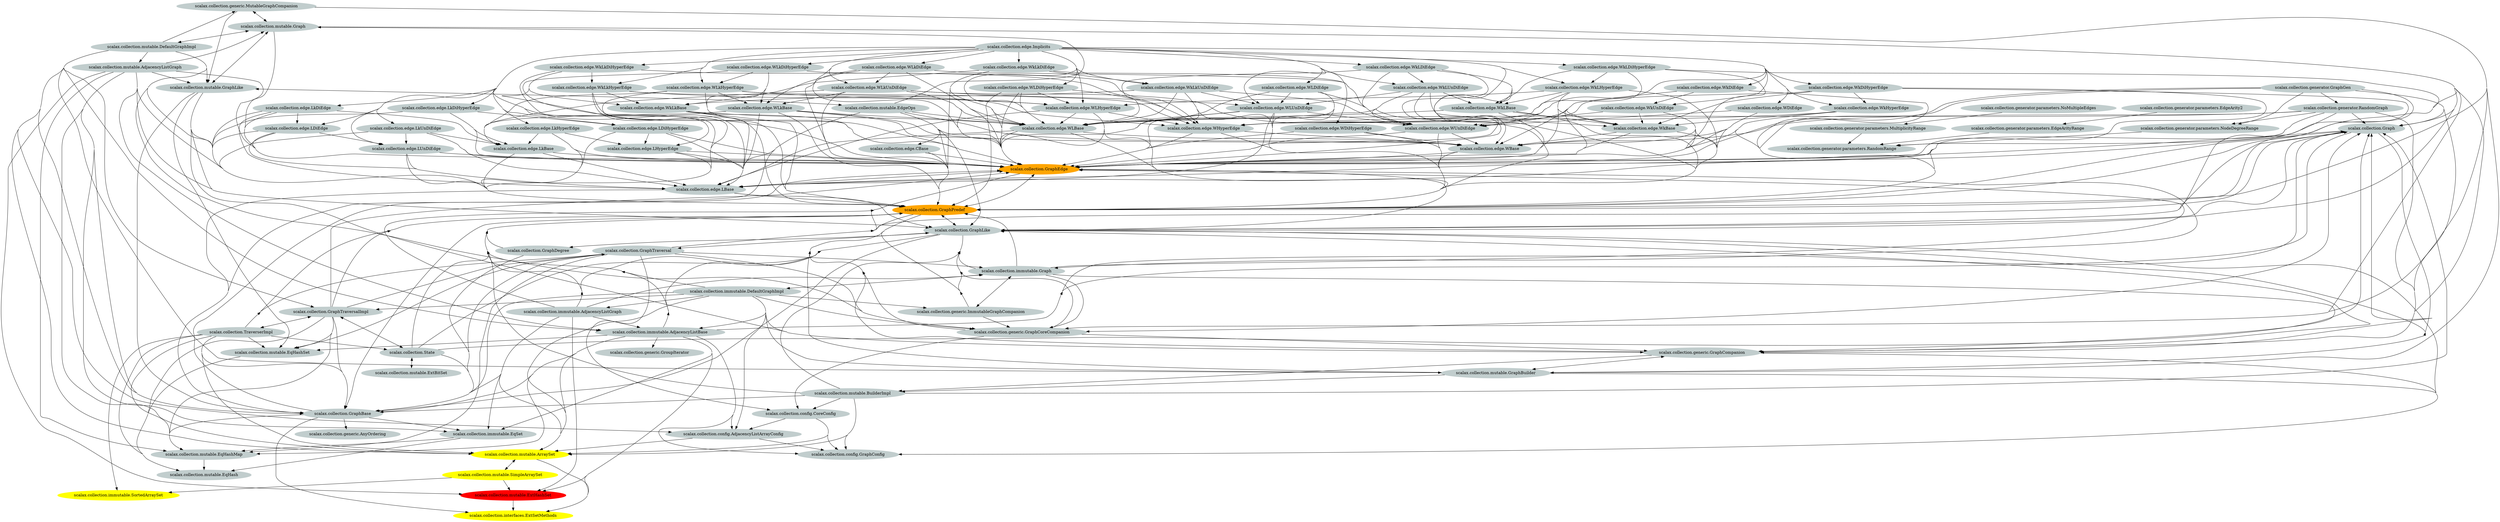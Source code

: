 digraph "classes-core.json" {
  concentrate=true;
  node [style=filled];
  "scalax.collection.Graph" [color="azure3"];
  "scalax.collection.GraphBase" [color="azure3"];
  "scalax.collection.GraphDegree" [color="azure3"];
  "scalax.collection.GraphEdge" [color="orange"];
  "scalax.collection.GraphLike" [color="azure3"];
  "scalax.collection.GraphPredef" [color="orange"];
  "scalax.collection.GraphTraversal" [color="azure3"];
  "scalax.collection.GraphTraversalImpl" [color="azure3"];
  "scalax.collection.State" [color="azure3"];
  "scalax.collection.TraverserImpl" [color="azure3"];
  "scalax.collection.config.AdjacencyListArrayConfig" [color="azure3"];
  "scalax.collection.config.CoreConfig" [color="azure3"];
  "scalax.collection.config.GraphConfig" [color="azure3"];
  "scalax.collection.edge.CBase" [color="azure3"];
  "scalax.collection.edge.Implicits" [color="azure3"];
  "scalax.collection.edge.LBase" [color="azure3"];
  "scalax.collection.edge.LDiEdge" [color="azure3"];
  "scalax.collection.edge.LDiHyperEdge" [color="azure3"];
  "scalax.collection.edge.LHyperEdge" [color="azure3"];
  "scalax.collection.edge.LUnDiEdge" [color="azure3"];
  "scalax.collection.edge.LkBase" [color="azure3"];
  "scalax.collection.edge.LkDiEdge" [color="azure3"];
  "scalax.collection.edge.LkDiHyperEdge" [color="azure3"];
  "scalax.collection.edge.LkHyperEdge" [color="azure3"];
  "scalax.collection.edge.LkUnDiEdge" [color="azure3"];
  "scalax.collection.edge.WBase" [color="azure3"];
  "scalax.collection.edge.WDiEdge" [color="azure3"];
  "scalax.collection.edge.WDiHyperEdge" [color="azure3"];
  "scalax.collection.edge.WHyperEdge" [color="azure3"];
  "scalax.collection.edge.WLBase" [color="azure3"];
  "scalax.collection.edge.WLDiEdge" [color="azure3"];
  "scalax.collection.edge.WLDiHyperEdge" [color="azure3"];
  "scalax.collection.edge.WLHyperEdge" [color="azure3"];
  "scalax.collection.edge.WLUnDiEdge" [color="azure3"];
  "scalax.collection.edge.WLkBase" [color="azure3"];
  "scalax.collection.edge.WLkDiEdge" [color="azure3"];
  "scalax.collection.edge.WLkDiHyperEdge" [color="azure3"];
  "scalax.collection.edge.WLkHyperEdge" [color="azure3"];
  "scalax.collection.edge.WLkUnDiEdge" [color="azure3"];
  "scalax.collection.edge.WUnDiEdge" [color="azure3"];
  "scalax.collection.edge.WkBase" [color="azure3"];
  "scalax.collection.edge.WkDiEdge" [color="azure3"];
  "scalax.collection.edge.WkDiHyperEdge" [color="azure3"];
  "scalax.collection.edge.WkHyperEdge" [color="azure3"];
  "scalax.collection.edge.WkLBase" [color="azure3"];
  "scalax.collection.edge.WkLDiEdge" [color="azure3"];
  "scalax.collection.edge.WkLDiHyperEdge" [color="azure3"];
  "scalax.collection.edge.WkLHyperEdge" [color="azure3"];
  "scalax.collection.edge.WkLUnDiEdge" [color="azure3"];
  "scalax.collection.edge.WkLkBase" [color="azure3"];
  "scalax.collection.edge.WkLkDiEdge" [color="azure3"];
  "scalax.collection.edge.WkLkDiHyperEdge" [color="azure3"];
  "scalax.collection.edge.WkLkHyperEdge" [color="azure3"];
  "scalax.collection.edge.WkLkUnDiEdge" [color="azure3"];
  "scalax.collection.edge.WkUnDiEdge" [color="azure3"];
  "scalax.collection.generator.GraphGen" [color="azure3"];
  "scalax.collection.generator.RandomGraph" [color="azure3"];
  "scalax.collection.generator.parameters.EdgeArity2" [color="azure3"];
  "scalax.collection.generator.parameters.EdgeArityRange" [color="azure3"];
  "scalax.collection.generator.parameters.MultiplicityRange" [color="azure3"];
  "scalax.collection.generator.parameters.NoMultipleEdges" [color="azure3"];
  "scalax.collection.generator.parameters.NodeDegreeRange" [color="azure3"];
  "scalax.collection.generator.parameters.RandomRange" [color="azure3"];
  "scalax.collection.generic.AnyOrdering" [color="azure3"];
  "scalax.collection.generic.GraphCompanion" [color="azure3"];
  "scalax.collection.generic.GraphCoreCompanion" [color="azure3"];
  "scalax.collection.generic.GroupIterator" [color="azure3"];
  "scalax.collection.generic.ImmutableGraphCompanion" [color="azure3"];
  "scalax.collection.generic.MutableGraphCompanion" [color="azure3"];
  "scalax.collection.immutable.AdjacencyListBase" [color="azure3"];
  "scalax.collection.immutable.AdjacencyListGraph" [color="azure3"];
  "scalax.collection.immutable.DefaultGraphImpl" [color="azure3"];
  "scalax.collection.immutable.EqSet" [color="azure3"];
  "scalax.collection.immutable.Graph" [color="azure3"];
  "scalax.collection.immutable.SortedArraySet" [color="yellow"];
  "scalax.collection.interfaces.ExtSetMethods" [color="yellow"];
  "scalax.collection.mutable.AdjacencyListGraph" [color="azure3"];
  "scalax.collection.mutable.ArraySet" [color="yellow"];
  "scalax.collection.mutable.BuilderImpl" [color="azure3"];
  "scalax.collection.mutable.DefaultGraphImpl" [color="azure3"];
  "scalax.collection.mutable.EdgeOps" [color="azure3"];
  "scalax.collection.mutable.EqHash" [color="azure3"];
  "scalax.collection.mutable.EqHashMap" [color="azure3"];
  "scalax.collection.mutable.EqHashSet" [color="azure3"];
  "scalax.collection.mutable.ExtBitSet" [color="azure3"];
  "scalax.collection.mutable.ExtHashSet" [color="red"];
  "scalax.collection.mutable.Graph" [color="azure3"];
  "scalax.collection.mutable.GraphBuilder" [color="azure3"];
  "scalax.collection.mutable.GraphLike" [color="azure3"];
  "scalax.collection.mutable.SimpleArraySet" [color="yellow"];
  "scalax.collection.Graph" -> "scalax.collection.GraphEdge";
  "scalax.collection.Graph" -> "scalax.collection.GraphLike";
  "scalax.collection.Graph" -> "scalax.collection.GraphPredef";
  "scalax.collection.Graph" -> "scalax.collection.generic.GraphCompanion";
  "scalax.collection.Graph" -> "scalax.collection.generic.GraphCoreCompanion";
  "scalax.collection.Graph" -> "scalax.collection.immutable.Graph";
  "scalax.collection.GraphBase" -> "scalax.collection.GraphEdge";
  "scalax.collection.GraphBase" -> "scalax.collection.GraphPredef";
  "scalax.collection.GraphBase" -> "scalax.collection.generic.AnyOrdering";
  "scalax.collection.GraphBase" -> "scalax.collection.immutable.EqSet";
  "scalax.collection.GraphBase" -> "scalax.collection.interfaces.ExtSetMethods";
  "scalax.collection.GraphBase" -> "scalax.collection.mutable.EqHashMap";
  "scalax.collection.GraphDegree" -> "scalax.collection.GraphBase";
  "scalax.collection.GraphDegree" -> "scalax.collection.GraphPredef";
  "scalax.collection.GraphEdge" -> "scalax.collection.GraphPredef";
  "scalax.collection.GraphEdge" -> "scalax.collection.edge.LBase";
  "scalax.collection.GraphLike" -> "scalax.collection.Graph";
  "scalax.collection.GraphLike" -> "scalax.collection.GraphBase";
  "scalax.collection.GraphLike" -> "scalax.collection.GraphDegree";
  "scalax.collection.GraphLike" -> "scalax.collection.GraphEdge";
  "scalax.collection.GraphLike" -> "scalax.collection.GraphPredef";
  "scalax.collection.GraphLike" -> "scalax.collection.GraphTraversal";
  "scalax.collection.GraphLike" -> "scalax.collection.config.GraphConfig";
  "scalax.collection.GraphLike" -> "scalax.collection.generic.GraphCompanion";
  "scalax.collection.GraphPredef" -> "scalax.collection.Graph";
  "scalax.collection.GraphPredef" -> "scalax.collection.GraphBase";
  "scalax.collection.GraphPredef" -> "scalax.collection.GraphEdge";
  "scalax.collection.GraphPredef" -> "scalax.collection.GraphLike";
  "scalax.collection.GraphTraversal" -> "scalax.collection.Graph";
  "scalax.collection.GraphTraversal" -> "scalax.collection.GraphBase";
  "scalax.collection.GraphTraversal" -> "scalax.collection.GraphEdge";
  "scalax.collection.GraphTraversal" -> "scalax.collection.GraphLike";
  "scalax.collection.GraphTraversal" -> "scalax.collection.GraphPredef";
  "scalax.collection.GraphTraversal" -> "scalax.collection.config.CoreConfig";
  "scalax.collection.GraphTraversal" -> "scalax.collection.generic.GraphCoreCompanion";
  "scalax.collection.GraphTraversal" -> "scalax.collection.immutable.Graph";
  "scalax.collection.GraphTraversal" -> "scalax.collection.mutable.EqHashMap";
  "scalax.collection.GraphTraversal" -> "scalax.collection.mutable.EqHashSet";
  "scalax.collection.GraphTraversalImpl" -> "scalax.collection.GraphBase";
  "scalax.collection.GraphTraversalImpl" -> "scalax.collection.GraphEdge";
  "scalax.collection.GraphTraversalImpl" -> "scalax.collection.GraphPredef";
  "scalax.collection.GraphTraversalImpl" -> "scalax.collection.GraphTraversal";
  "scalax.collection.GraphTraversalImpl" -> "scalax.collection.State";
  "scalax.collection.GraphTraversalImpl" -> "scalax.collection.TraverserImpl";
  "scalax.collection.GraphTraversalImpl" -> "scalax.collection.mutable.EqHash";
  "scalax.collection.GraphTraversalImpl" -> "scalax.collection.mutable.EqHashMap";
  "scalax.collection.GraphTraversalImpl" -> "scalax.collection.mutable.EqHashSet";
  "scalax.collection.State" -> "scalax.collection.Graph";
  "scalax.collection.State" -> "scalax.collection.GraphBase";
  "scalax.collection.State" -> "scalax.collection.GraphLike";
  "scalax.collection.State" -> "scalax.collection.GraphPredef";
  "scalax.collection.State" -> "scalax.collection.GraphTraversalImpl";
  "scalax.collection.State" -> "scalax.collection.mutable.ExtBitSet";
  "scalax.collection.TraverserImpl" -> "scalax.collection.GraphBase";
  "scalax.collection.TraverserImpl" -> "scalax.collection.GraphPredef";
  "scalax.collection.TraverserImpl" -> "scalax.collection.GraphTraversal";
  "scalax.collection.TraverserImpl" -> "scalax.collection.GraphTraversalImpl";
  "scalax.collection.TraverserImpl" -> "scalax.collection.State";
  "scalax.collection.TraverserImpl" -> "scalax.collection.immutable.SortedArraySet";
  "scalax.collection.TraverserImpl" -> "scalax.collection.mutable.ArraySet";
  "scalax.collection.TraverserImpl" -> "scalax.collection.mutable.EqHash";
  "scalax.collection.TraverserImpl" -> "scalax.collection.mutable.EqHashMap";
  "scalax.collection.TraverserImpl" -> "scalax.collection.mutable.EqHashSet";
  "scalax.collection.config.AdjacencyListArrayConfig" -> "scalax.collection.config.GraphConfig";
  "scalax.collection.config.AdjacencyListArrayConfig" -> "scalax.collection.mutable.ArraySet";
  "scalax.collection.config.CoreConfig" -> "scalax.collection.config.AdjacencyListArrayConfig";
  "scalax.collection.config.CoreConfig" -> "scalax.collection.config.GraphConfig";
  "scalax.collection.config.CoreConfig" -> "scalax.collection.mutable.ArraySet";
  "scalax.collection.edge.CBase" -> "scalax.collection.GraphEdge";
  "scalax.collection.edge.CBase" -> "scalax.collection.GraphPredef";
  "scalax.collection.edge.Implicits" -> "scalax.collection.GraphEdge";
  "scalax.collection.edge.Implicits" -> "scalax.collection.edge.LBase";
  "scalax.collection.edge.Implicits" -> "scalax.collection.edge.LDiEdge";
  "scalax.collection.edge.Implicits" -> "scalax.collection.edge.LDiHyperEdge";
  "scalax.collection.edge.Implicits" -> "scalax.collection.edge.LHyperEdge";
  "scalax.collection.edge.Implicits" -> "scalax.collection.edge.LUnDiEdge";
  "scalax.collection.edge.Implicits" -> "scalax.collection.edge.LkDiEdge";
  "scalax.collection.edge.Implicits" -> "scalax.collection.edge.LkDiHyperEdge";
  "scalax.collection.edge.Implicits" -> "scalax.collection.edge.LkHyperEdge";
  "scalax.collection.edge.Implicits" -> "scalax.collection.edge.LkUnDiEdge";
  "scalax.collection.edge.Implicits" -> "scalax.collection.edge.WBase";
  "scalax.collection.edge.Implicits" -> "scalax.collection.edge.WDiEdge";
  "scalax.collection.edge.Implicits" -> "scalax.collection.edge.WDiHyperEdge";
  "scalax.collection.edge.Implicits" -> "scalax.collection.edge.WHyperEdge";
  "scalax.collection.edge.Implicits" -> "scalax.collection.edge.WLBase";
  "scalax.collection.edge.Implicits" -> "scalax.collection.edge.WLDiEdge";
  "scalax.collection.edge.Implicits" -> "scalax.collection.edge.WLDiHyperEdge";
  "scalax.collection.edge.Implicits" -> "scalax.collection.edge.WLHyperEdge";
  "scalax.collection.edge.Implicits" -> "scalax.collection.edge.WLUnDiEdge";
  "scalax.collection.edge.Implicits" -> "scalax.collection.edge.WLkDiEdge";
  "scalax.collection.edge.Implicits" -> "scalax.collection.edge.WLkDiHyperEdge";
  "scalax.collection.edge.Implicits" -> "scalax.collection.edge.WLkHyperEdge";
  "scalax.collection.edge.Implicits" -> "scalax.collection.edge.WLkUnDiEdge";
  "scalax.collection.edge.Implicits" -> "scalax.collection.edge.WUnDiEdge";
  "scalax.collection.edge.Implicits" -> "scalax.collection.edge.WkDiEdge";
  "scalax.collection.edge.Implicits" -> "scalax.collection.edge.WkDiHyperEdge";
  "scalax.collection.edge.Implicits" -> "scalax.collection.edge.WkHyperEdge";
  "scalax.collection.edge.Implicits" -> "scalax.collection.edge.WkLDiEdge";
  "scalax.collection.edge.Implicits" -> "scalax.collection.edge.WkLDiHyperEdge";
  "scalax.collection.edge.Implicits" -> "scalax.collection.edge.WkLHyperEdge";
  "scalax.collection.edge.Implicits" -> "scalax.collection.edge.WkLUnDiEdge";
  "scalax.collection.edge.Implicits" -> "scalax.collection.edge.WkLkDiEdge";
  "scalax.collection.edge.Implicits" -> "scalax.collection.edge.WkLkDiHyperEdge";
  "scalax.collection.edge.Implicits" -> "scalax.collection.edge.WkLkHyperEdge";
  "scalax.collection.edge.Implicits" -> "scalax.collection.edge.WkLkUnDiEdge";
  "scalax.collection.edge.Implicits" -> "scalax.collection.edge.WkUnDiEdge";
  "scalax.collection.edge.LBase" -> "scalax.collection.Graph";
  "scalax.collection.edge.LBase" -> "scalax.collection.GraphBase";
  "scalax.collection.edge.LBase" -> "scalax.collection.GraphEdge";
  "scalax.collection.edge.LBase" -> "scalax.collection.GraphLike";
  "scalax.collection.edge.LBase" -> "scalax.collection.GraphPredef";
  "scalax.collection.edge.LDiEdge" -> "scalax.collection.GraphEdge";
  "scalax.collection.edge.LDiEdge" -> "scalax.collection.GraphPredef";
  "scalax.collection.edge.LDiEdge" -> "scalax.collection.edge.LBase";
  "scalax.collection.edge.LDiEdge" -> "scalax.collection.edge.LUnDiEdge";
  "scalax.collection.edge.LDiHyperEdge" -> "scalax.collection.GraphEdge";
  "scalax.collection.edge.LDiHyperEdge" -> "scalax.collection.GraphPredef";
  "scalax.collection.edge.LDiHyperEdge" -> "scalax.collection.edge.LBase";
  "scalax.collection.edge.LDiHyperEdge" -> "scalax.collection.edge.LHyperEdge";
  "scalax.collection.edge.LHyperEdge" -> "scalax.collection.GraphEdge";
  "scalax.collection.edge.LHyperEdge" -> "scalax.collection.GraphPredef";
  "scalax.collection.edge.LHyperEdge" -> "scalax.collection.edge.LBase";
  "scalax.collection.edge.LUnDiEdge" -> "scalax.collection.GraphEdge";
  "scalax.collection.edge.LUnDiEdge" -> "scalax.collection.GraphPredef";
  "scalax.collection.edge.LUnDiEdge" -> "scalax.collection.edge.LBase";
  "scalax.collection.edge.LkBase" -> "scalax.collection.GraphEdge";
  "scalax.collection.edge.LkBase" -> "scalax.collection.GraphPredef";
  "scalax.collection.edge.LkBase" -> "scalax.collection.edge.LBase";
  "scalax.collection.edge.LkDiEdge" -> "scalax.collection.GraphEdge";
  "scalax.collection.edge.LkDiEdge" -> "scalax.collection.GraphPredef";
  "scalax.collection.edge.LkDiEdge" -> "scalax.collection.edge.LBase";
  "scalax.collection.edge.LkDiEdge" -> "scalax.collection.edge.LDiEdge";
  "scalax.collection.edge.LkDiEdge" -> "scalax.collection.edge.LkBase";
  "scalax.collection.edge.LkDiHyperEdge" -> "scalax.collection.GraphEdge";
  "scalax.collection.edge.LkDiHyperEdge" -> "scalax.collection.GraphPredef";
  "scalax.collection.edge.LkDiHyperEdge" -> "scalax.collection.edge.LDiHyperEdge";
  "scalax.collection.edge.LkDiHyperEdge" -> "scalax.collection.edge.LkBase";
  "scalax.collection.edge.LkHyperEdge" -> "scalax.collection.GraphEdge";
  "scalax.collection.edge.LkHyperEdge" -> "scalax.collection.GraphPredef";
  "scalax.collection.edge.LkHyperEdge" -> "scalax.collection.edge.LHyperEdge";
  "scalax.collection.edge.LkHyperEdge" -> "scalax.collection.edge.LkBase";
  "scalax.collection.edge.LkUnDiEdge" -> "scalax.collection.GraphEdge";
  "scalax.collection.edge.LkUnDiEdge" -> "scalax.collection.GraphPredef";
  "scalax.collection.edge.LkUnDiEdge" -> "scalax.collection.edge.LBase";
  "scalax.collection.edge.LkUnDiEdge" -> "scalax.collection.edge.LUnDiEdge";
  "scalax.collection.edge.LkUnDiEdge" -> "scalax.collection.edge.LkBase";
  "scalax.collection.edge.WBase" -> "scalax.collection.GraphEdge";
  "scalax.collection.edge.WBase" -> "scalax.collection.GraphPredef";
  "scalax.collection.edge.WDiEdge" -> "scalax.collection.GraphEdge";
  "scalax.collection.edge.WDiEdge" -> "scalax.collection.GraphPredef";
  "scalax.collection.edge.WDiEdge" -> "scalax.collection.edge.WBase";
  "scalax.collection.edge.WDiEdge" -> "scalax.collection.edge.WUnDiEdge";
  "scalax.collection.edge.WDiHyperEdge" -> "scalax.collection.GraphEdge";
  "scalax.collection.edge.WDiHyperEdge" -> "scalax.collection.GraphPredef";
  "scalax.collection.edge.WDiHyperEdge" -> "scalax.collection.edge.WBase";
  "scalax.collection.edge.WHyperEdge" -> "scalax.collection.GraphEdge";
  "scalax.collection.edge.WHyperEdge" -> "scalax.collection.GraphPredef";
  "scalax.collection.edge.WHyperEdge" -> "scalax.collection.edge.WBase";
  "scalax.collection.edge.WLBase" -> "scalax.collection.GraphEdge";
  "scalax.collection.edge.WLBase" -> "scalax.collection.GraphPredef";
  "scalax.collection.edge.WLBase" -> "scalax.collection.edge.LBase";
  "scalax.collection.edge.WLBase" -> "scalax.collection.edge.WBase";
  "scalax.collection.edge.WLDiEdge" -> "scalax.collection.GraphEdge";
  "scalax.collection.edge.WLDiEdge" -> "scalax.collection.GraphPredef";
  "scalax.collection.edge.WLDiEdge" -> "scalax.collection.edge.WLBase";
  "scalax.collection.edge.WLDiEdge" -> "scalax.collection.edge.WLUnDiEdge";
  "scalax.collection.edge.WLDiEdge" -> "scalax.collection.edge.WUnDiEdge";
  "scalax.collection.edge.WLDiHyperEdge" -> "scalax.collection.GraphEdge";
  "scalax.collection.edge.WLDiHyperEdge" -> "scalax.collection.GraphPredef";
  "scalax.collection.edge.WLDiHyperEdge" -> "scalax.collection.edge.WHyperEdge";
  "scalax.collection.edge.WLDiHyperEdge" -> "scalax.collection.edge.WLBase";
  "scalax.collection.edge.WLDiHyperEdge" -> "scalax.collection.edge.WLHyperEdge";
  "scalax.collection.edge.WLHyperEdge" -> "scalax.collection.GraphEdge";
  "scalax.collection.edge.WLHyperEdge" -> "scalax.collection.GraphPredef";
  "scalax.collection.edge.WLHyperEdge" -> "scalax.collection.edge.LBase";
  "scalax.collection.edge.WLHyperEdge" -> "scalax.collection.edge.WHyperEdge";
  "scalax.collection.edge.WLHyperEdge" -> "scalax.collection.edge.WLBase";
  "scalax.collection.edge.WLUnDiEdge" -> "scalax.collection.GraphEdge";
  "scalax.collection.edge.WLUnDiEdge" -> "scalax.collection.GraphPredef";
  "scalax.collection.edge.WLUnDiEdge" -> "scalax.collection.edge.LBase";
  "scalax.collection.edge.WLUnDiEdge" -> "scalax.collection.edge.WLBase";
  "scalax.collection.edge.WLUnDiEdge" -> "scalax.collection.edge.WUnDiEdge";
  "scalax.collection.edge.WLkBase" -> "scalax.collection.GraphEdge";
  "scalax.collection.edge.WLkBase" -> "scalax.collection.GraphPredef";
  "scalax.collection.edge.WLkBase" -> "scalax.collection.edge.LBase";
  "scalax.collection.edge.WLkBase" -> "scalax.collection.edge.LkBase";
  "scalax.collection.edge.WLkBase" -> "scalax.collection.edge.WBase";
  "scalax.collection.edge.WLkBase" -> "scalax.collection.edge.WLBase";
  "scalax.collection.edge.WLkDiEdge" -> "scalax.collection.GraphEdge";
  "scalax.collection.edge.WLkDiEdge" -> "scalax.collection.GraphPredef";
  "scalax.collection.edge.WLkDiEdge" -> "scalax.collection.edge.WLBase";
  "scalax.collection.edge.WLkDiEdge" -> "scalax.collection.edge.WLkBase";
  "scalax.collection.edge.WLkDiEdge" -> "scalax.collection.edge.WLkUnDiEdge";
  "scalax.collection.edge.WLkDiEdge" -> "scalax.collection.edge.WUnDiEdge";
  "scalax.collection.edge.WLkDiHyperEdge" -> "scalax.collection.GraphEdge";
  "scalax.collection.edge.WLkDiHyperEdge" -> "scalax.collection.GraphPredef";
  "scalax.collection.edge.WLkDiHyperEdge" -> "scalax.collection.edge.WHyperEdge";
  "scalax.collection.edge.WLkDiHyperEdge" -> "scalax.collection.edge.WLkBase";
  "scalax.collection.edge.WLkDiHyperEdge" -> "scalax.collection.edge.WLkHyperEdge";
  "scalax.collection.edge.WLkHyperEdge" -> "scalax.collection.GraphEdge";
  "scalax.collection.edge.WLkHyperEdge" -> "scalax.collection.GraphPredef";
  "scalax.collection.edge.WLkHyperEdge" -> "scalax.collection.edge.LkBase";
  "scalax.collection.edge.WLkHyperEdge" -> "scalax.collection.edge.WHyperEdge";
  "scalax.collection.edge.WLkHyperEdge" -> "scalax.collection.edge.WLHyperEdge";
  "scalax.collection.edge.WLkHyperEdge" -> "scalax.collection.edge.WLkBase";
  "scalax.collection.edge.WLkUnDiEdge" -> "scalax.collection.GraphEdge";
  "scalax.collection.edge.WLkUnDiEdge" -> "scalax.collection.GraphPredef";
  "scalax.collection.edge.WLkUnDiEdge" -> "scalax.collection.edge.LkBase";
  "scalax.collection.edge.WLkUnDiEdge" -> "scalax.collection.edge.WLBase";
  "scalax.collection.edge.WLkUnDiEdge" -> "scalax.collection.edge.WLUnDiEdge";
  "scalax.collection.edge.WLkUnDiEdge" -> "scalax.collection.edge.WLkBase";
  "scalax.collection.edge.WLkUnDiEdge" -> "scalax.collection.edge.WUnDiEdge";
  "scalax.collection.edge.WUnDiEdge" -> "scalax.collection.GraphEdge";
  "scalax.collection.edge.WUnDiEdge" -> "scalax.collection.GraphPredef";
  "scalax.collection.edge.WUnDiEdge" -> "scalax.collection.edge.WBase";
  "scalax.collection.edge.WkBase" -> "scalax.collection.GraphEdge";
  "scalax.collection.edge.WkBase" -> "scalax.collection.GraphPredef";
  "scalax.collection.edge.WkBase" -> "scalax.collection.edge.WBase";
  "scalax.collection.edge.WkDiEdge" -> "scalax.collection.GraphEdge";
  "scalax.collection.edge.WkDiEdge" -> "scalax.collection.GraphPredef";
  "scalax.collection.edge.WkDiEdge" -> "scalax.collection.edge.WBase";
  "scalax.collection.edge.WkDiEdge" -> "scalax.collection.edge.WUnDiEdge";
  "scalax.collection.edge.WkDiEdge" -> "scalax.collection.edge.WkBase";
  "scalax.collection.edge.WkDiEdge" -> "scalax.collection.edge.WkUnDiEdge";
  "scalax.collection.edge.WkDiHyperEdge" -> "scalax.collection.GraphEdge";
  "scalax.collection.edge.WkDiHyperEdge" -> "scalax.collection.GraphPredef";
  "scalax.collection.edge.WkDiHyperEdge" -> "scalax.collection.edge.WHyperEdge";
  "scalax.collection.edge.WkDiHyperEdge" -> "scalax.collection.edge.WkBase";
  "scalax.collection.edge.WkDiHyperEdge" -> "scalax.collection.edge.WkHyperEdge";
  "scalax.collection.edge.WkHyperEdge" -> "scalax.collection.GraphEdge";
  "scalax.collection.edge.WkHyperEdge" -> "scalax.collection.GraphPredef";
  "scalax.collection.edge.WkHyperEdge" -> "scalax.collection.edge.WHyperEdge";
  "scalax.collection.edge.WkHyperEdge" -> "scalax.collection.edge.WkBase";
  "scalax.collection.edge.WkLBase" -> "scalax.collection.GraphEdge";
  "scalax.collection.edge.WkLBase" -> "scalax.collection.GraphPredef";
  "scalax.collection.edge.WkLBase" -> "scalax.collection.edge.WLBase";
  "scalax.collection.edge.WkLBase" -> "scalax.collection.edge.WkBase";
  "scalax.collection.edge.WkLDiEdge" -> "scalax.collection.GraphEdge";
  "scalax.collection.edge.WkLDiEdge" -> "scalax.collection.GraphPredef";
  "scalax.collection.edge.WkLDiEdge" -> "scalax.collection.edge.WLBase";
  "scalax.collection.edge.WkLDiEdge" -> "scalax.collection.edge.WUnDiEdge";
  "scalax.collection.edge.WkLDiEdge" -> "scalax.collection.edge.WkLBase";
  "scalax.collection.edge.WkLDiEdge" -> "scalax.collection.edge.WkLUnDiEdge";
  "scalax.collection.edge.WkLDiHyperEdge" -> "scalax.collection.GraphEdge";
  "scalax.collection.edge.WkLDiHyperEdge" -> "scalax.collection.GraphPredef";
  "scalax.collection.edge.WkLDiHyperEdge" -> "scalax.collection.edge.WHyperEdge";
  "scalax.collection.edge.WkLDiHyperEdge" -> "scalax.collection.edge.WkLBase";
  "scalax.collection.edge.WkLDiHyperEdge" -> "scalax.collection.edge.WkLHyperEdge";
  "scalax.collection.edge.WkLHyperEdge" -> "scalax.collection.GraphEdge";
  "scalax.collection.edge.WkLHyperEdge" -> "scalax.collection.GraphPredef";
  "scalax.collection.edge.WkLHyperEdge" -> "scalax.collection.edge.WHyperEdge";
  "scalax.collection.edge.WkLHyperEdge" -> "scalax.collection.edge.WLHyperEdge";
  "scalax.collection.edge.WkLHyperEdge" -> "scalax.collection.edge.WkBase";
  "scalax.collection.edge.WkLHyperEdge" -> "scalax.collection.edge.WkLBase";
  "scalax.collection.edge.WkLUnDiEdge" -> "scalax.collection.GraphEdge";
  "scalax.collection.edge.WkLUnDiEdge" -> "scalax.collection.GraphPredef";
  "scalax.collection.edge.WkLUnDiEdge" -> "scalax.collection.edge.WLBase";
  "scalax.collection.edge.WkLUnDiEdge" -> "scalax.collection.edge.WLUnDiEdge";
  "scalax.collection.edge.WkLUnDiEdge" -> "scalax.collection.edge.WUnDiEdge";
  "scalax.collection.edge.WkLUnDiEdge" -> "scalax.collection.edge.WkBase";
  "scalax.collection.edge.WkLUnDiEdge" -> "scalax.collection.edge.WkLBase";
  "scalax.collection.edge.WkLkBase" -> "scalax.collection.GraphEdge";
  "scalax.collection.edge.WkLkBase" -> "scalax.collection.GraphPredef";
  "scalax.collection.edge.WkLkBase" -> "scalax.collection.edge.LBase";
  "scalax.collection.edge.WkLkBase" -> "scalax.collection.edge.WLBase";
  "scalax.collection.edge.WkLkDiEdge" -> "scalax.collection.GraphEdge";
  "scalax.collection.edge.WkLkDiEdge" -> "scalax.collection.GraphPredef";
  "scalax.collection.edge.WkLkDiEdge" -> "scalax.collection.edge.WLBase";
  "scalax.collection.edge.WkLkDiEdge" -> "scalax.collection.edge.WUnDiEdge";
  "scalax.collection.edge.WkLkDiEdge" -> "scalax.collection.edge.WkLkBase";
  "scalax.collection.edge.WkLkDiEdge" -> "scalax.collection.edge.WkLkUnDiEdge";
  "scalax.collection.edge.WkLkDiHyperEdge" -> "scalax.collection.GraphEdge";
  "scalax.collection.edge.WkLkDiHyperEdge" -> "scalax.collection.GraphPredef";
  "scalax.collection.edge.WkLkDiHyperEdge" -> "scalax.collection.edge.WHyperEdge";
  "scalax.collection.edge.WkLkDiHyperEdge" -> "scalax.collection.edge.WkLkBase";
  "scalax.collection.edge.WkLkDiHyperEdge" -> "scalax.collection.edge.WkLkHyperEdge";
  "scalax.collection.edge.WkLkHyperEdge" -> "scalax.collection.GraphEdge";
  "scalax.collection.edge.WkLkHyperEdge" -> "scalax.collection.GraphPredef";
  "scalax.collection.edge.WkLkHyperEdge" -> "scalax.collection.edge.WHyperEdge";
  "scalax.collection.edge.WkLkHyperEdge" -> "scalax.collection.edge.WLHyperEdge";
  "scalax.collection.edge.WkLkHyperEdge" -> "scalax.collection.edge.WkLkBase";
  "scalax.collection.edge.WkLkUnDiEdge" -> "scalax.collection.GraphEdge";
  "scalax.collection.edge.WkLkUnDiEdge" -> "scalax.collection.GraphPredef";
  "scalax.collection.edge.WkLkUnDiEdge" -> "scalax.collection.edge.WLBase";
  "scalax.collection.edge.WkLkUnDiEdge" -> "scalax.collection.edge.WLUnDiEdge";
  "scalax.collection.edge.WkLkUnDiEdge" -> "scalax.collection.edge.WUnDiEdge";
  "scalax.collection.edge.WkLkUnDiEdge" -> "scalax.collection.edge.WkLkBase";
  "scalax.collection.edge.WkUnDiEdge" -> "scalax.collection.GraphEdge";
  "scalax.collection.edge.WkUnDiEdge" -> "scalax.collection.GraphPredef";
  "scalax.collection.edge.WkUnDiEdge" -> "scalax.collection.edge.WBase";
  "scalax.collection.edge.WkUnDiEdge" -> "scalax.collection.edge.WUnDiEdge";
  "scalax.collection.edge.WkUnDiEdge" -> "scalax.collection.edge.WkBase";
  "scalax.collection.generator.GraphGen" -> "scalax.collection.Graph";
  "scalax.collection.generator.GraphGen" -> "scalax.collection.GraphEdge";
  "scalax.collection.generator.GraphGen" -> "scalax.collection.GraphLike";
  "scalax.collection.generator.GraphGen" -> "scalax.collection.GraphPredef";
  "scalax.collection.generator.GraphGen" -> "scalax.collection.generator.RandomGraph";
  "scalax.collection.generator.GraphGen" -> "scalax.collection.generator.parameters.NodeDegreeRange";
  "scalax.collection.generator.GraphGen" -> "scalax.collection.generic.GraphCompanion";
  "scalax.collection.generator.RandomGraph" -> "scalax.collection.Graph";
  "scalax.collection.generator.RandomGraph" -> "scalax.collection.GraphEdge";
  "scalax.collection.generator.RandomGraph" -> "scalax.collection.GraphLike";
  "scalax.collection.generator.RandomGraph" -> "scalax.collection.GraphPredef";
  "scalax.collection.generator.RandomGraph" -> "scalax.collection.edge.LBase";
  "scalax.collection.generator.RandomGraph" -> "scalax.collection.edge.WBase";
  "scalax.collection.generator.RandomGraph" -> "scalax.collection.edge.WLBase";
  "scalax.collection.generator.RandomGraph" -> "scalax.collection.generator.parameters.NodeDegreeRange";
  "scalax.collection.generator.RandomGraph" -> "scalax.collection.generator.parameters.RandomRange";
  "scalax.collection.generator.RandomGraph" -> "scalax.collection.generic.GraphCompanion";
  "scalax.collection.generator.parameters.EdgeArity2" -> "scalax.collection.generator.parameters.EdgeArityRange";
  "scalax.collection.generator.parameters.EdgeArityRange" -> "scalax.collection.generator.parameters.RandomRange";
  "scalax.collection.generator.parameters.MultiplicityRange" -> "scalax.collection.generator.parameters.RandomRange";
  "scalax.collection.generator.parameters.NoMultipleEdges" -> "scalax.collection.generator.parameters.MultiplicityRange";
  "scalax.collection.generator.parameters.NodeDegreeRange" -> "scalax.collection.generator.parameters.RandomRange";
  "scalax.collection.generic.GraphCompanion" -> "scalax.collection.Graph";
  "scalax.collection.generic.GraphCompanion" -> "scalax.collection.GraphLike";
  "scalax.collection.generic.GraphCompanion" -> "scalax.collection.GraphPredef";
  "scalax.collection.generic.GraphCompanion" -> "scalax.collection.config.GraphConfig";
  "scalax.collection.generic.GraphCompanion" -> "scalax.collection.mutable.BuilderImpl";
  "scalax.collection.generic.GraphCompanion" -> "scalax.collection.mutable.GraphBuilder";
  "scalax.collection.generic.GraphCoreCompanion" -> "scalax.collection.Graph";
  "scalax.collection.generic.GraphCoreCompanion" -> "scalax.collection.GraphLike";
  "scalax.collection.generic.GraphCoreCompanion" -> "scalax.collection.GraphPredef";
  "scalax.collection.generic.GraphCoreCompanion" -> "scalax.collection.config.CoreConfig";
  "scalax.collection.generic.GraphCoreCompanion" -> "scalax.collection.generic.GraphCompanion";
  "scalax.collection.generic.ImmutableGraphCompanion" -> "scalax.collection.GraphLike";
  "scalax.collection.generic.ImmutableGraphCompanion" -> "scalax.collection.GraphPredef";
  "scalax.collection.generic.ImmutableGraphCompanion" -> "scalax.collection.generic.GraphCoreCompanion";
  "scalax.collection.generic.ImmutableGraphCompanion" -> "scalax.collection.immutable.Graph";
  "scalax.collection.generic.MutableGraphCompanion" -> "scalax.collection.GraphPredef";
  "scalax.collection.generic.MutableGraphCompanion" -> "scalax.collection.generic.GraphCoreCompanion";
  "scalax.collection.generic.MutableGraphCompanion" -> "scalax.collection.mutable.Graph";
  "scalax.collection.generic.MutableGraphCompanion" -> "scalax.collection.mutable.GraphBuilder";
  "scalax.collection.generic.MutableGraphCompanion" -> "scalax.collection.mutable.GraphLike";
  "scalax.collection.immutable.AdjacencyListBase" -> "scalax.collection.Graph";
  "scalax.collection.immutable.AdjacencyListBase" -> "scalax.collection.GraphBase";
  "scalax.collection.immutable.AdjacencyListBase" -> "scalax.collection.GraphEdge";
  "scalax.collection.immutable.AdjacencyListBase" -> "scalax.collection.GraphLike";
  "scalax.collection.immutable.AdjacencyListBase" -> "scalax.collection.GraphPredef";
  "scalax.collection.immutable.AdjacencyListBase" -> "scalax.collection.config.AdjacencyListArrayConfig";
  "scalax.collection.immutable.AdjacencyListBase" -> "scalax.collection.config.GraphConfig";
  "scalax.collection.immutable.AdjacencyListBase" -> "scalax.collection.generic.GroupIterator";
  "scalax.collection.immutable.AdjacencyListBase" -> "scalax.collection.immutable.EqSet";
  "scalax.collection.immutable.AdjacencyListBase" -> "scalax.collection.interfaces.ExtSetMethods";
  "scalax.collection.immutable.AdjacencyListBase" -> "scalax.collection.mutable.ArraySet";
  "scalax.collection.immutable.AdjacencyListBase" -> "scalax.collection.mutable.EqHashMap";
  "scalax.collection.immutable.AdjacencyListBase" -> "scalax.collection.mutable.EqHashSet";
  "scalax.collection.immutable.AdjacencyListBase" -> "scalax.collection.mutable.ExtHashSet";
  "scalax.collection.immutable.AdjacencyListGraph" -> "scalax.collection.GraphBase";
  "scalax.collection.immutable.AdjacencyListGraph" -> "scalax.collection.GraphEdge";
  "scalax.collection.immutable.AdjacencyListGraph" -> "scalax.collection.GraphLike";
  "scalax.collection.immutable.AdjacencyListGraph" -> "scalax.collection.GraphPredef";
  "scalax.collection.immutable.AdjacencyListGraph" -> "scalax.collection.immutable.AdjacencyListBase";
  "scalax.collection.immutable.AdjacencyListGraph" -> "scalax.collection.immutable.EqSet";
  "scalax.collection.immutable.AdjacencyListGraph" -> "scalax.collection.immutable.Graph";
  "scalax.collection.immutable.AdjacencyListGraph" -> "scalax.collection.mutable.ArraySet";
  "scalax.collection.immutable.AdjacencyListGraph" -> "scalax.collection.mutable.ExtHashSet";
  "scalax.collection.immutable.DefaultGraphImpl" -> "scalax.collection.GraphBase";
  "scalax.collection.immutable.DefaultGraphImpl" -> "scalax.collection.GraphPredef";
  "scalax.collection.immutable.DefaultGraphImpl" -> "scalax.collection.GraphTraversalImpl";
  "scalax.collection.immutable.DefaultGraphImpl" -> "scalax.collection.config.AdjacencyListArrayConfig";
  "scalax.collection.immutable.DefaultGraphImpl" -> "scalax.collection.generic.GraphCompanion";
  "scalax.collection.immutable.DefaultGraphImpl" -> "scalax.collection.generic.GraphCoreCompanion";
  "scalax.collection.immutable.DefaultGraphImpl" -> "scalax.collection.generic.ImmutableGraphCompanion";
  "scalax.collection.immutable.DefaultGraphImpl" -> "scalax.collection.immutable.AdjacencyListBase";
  "scalax.collection.immutable.DefaultGraphImpl" -> "scalax.collection.immutable.AdjacencyListGraph";
  "scalax.collection.immutable.DefaultGraphImpl" -> "scalax.collection.immutable.Graph";
  "scalax.collection.immutable.DefaultGraphImpl" -> "scalax.collection.mutable.ArraySet";
  "scalax.collection.immutable.DefaultGraphImpl" -> "scalax.collection.mutable.GraphBuilder";
  "scalax.collection.immutable.EqSet" -> "scalax.collection.mutable.EqHash";
  "scalax.collection.immutable.EqSet" -> "scalax.collection.mutable.EqHashMap";
  "scalax.collection.immutable.Graph" -> "scalax.collection.Graph";
  "scalax.collection.immutable.Graph" -> "scalax.collection.GraphEdge";
  "scalax.collection.immutable.Graph" -> "scalax.collection.GraphLike";
  "scalax.collection.immutable.Graph" -> "scalax.collection.GraphPredef";
  "scalax.collection.immutable.Graph" -> "scalax.collection.generic.GraphCompanion";
  "scalax.collection.immutable.Graph" -> "scalax.collection.generic.GraphCoreCompanion";
  "scalax.collection.immutable.Graph" -> "scalax.collection.generic.ImmutableGraphCompanion";
  "scalax.collection.immutable.Graph" -> "scalax.collection.immutable.DefaultGraphImpl";
  "scalax.collection.mutable.AdjacencyListGraph" -> "scalax.collection.GraphBase";
  "scalax.collection.mutable.AdjacencyListGraph" -> "scalax.collection.GraphEdge";
  "scalax.collection.mutable.AdjacencyListGraph" -> "scalax.collection.GraphLike";
  "scalax.collection.mutable.AdjacencyListGraph" -> "scalax.collection.GraphPredef";
  "scalax.collection.mutable.AdjacencyListGraph" -> "scalax.collection.immutable.AdjacencyListBase";
  "scalax.collection.mutable.AdjacencyListGraph" -> "scalax.collection.immutable.EqSet";
  "scalax.collection.mutable.AdjacencyListGraph" -> "scalax.collection.mutable.ArraySet";
  "scalax.collection.mutable.AdjacencyListGraph" -> "scalax.collection.mutable.EqHashMap";
  "scalax.collection.mutable.AdjacencyListGraph" -> "scalax.collection.mutable.ExtHashSet";
  "scalax.collection.mutable.AdjacencyListGraph" -> "scalax.collection.mutable.Graph";
  "scalax.collection.mutable.AdjacencyListGraph" -> "scalax.collection.mutable.GraphLike";
  "scalax.collection.mutable.ArraySet" -> "scalax.collection.interfaces.ExtSetMethods";
  "scalax.collection.mutable.ArraySet" -> "scalax.collection.mutable.SimpleArraySet";
  "scalax.collection.mutable.BuilderImpl" -> "scalax.collection.Graph";
  "scalax.collection.mutable.BuilderImpl" -> "scalax.collection.GraphBase";
  "scalax.collection.mutable.BuilderImpl" -> "scalax.collection.GraphLike";
  "scalax.collection.mutable.BuilderImpl" -> "scalax.collection.GraphPredef";
  "scalax.collection.mutable.BuilderImpl" -> "scalax.collection.config.CoreConfig";
  "scalax.collection.mutable.BuilderImpl" -> "scalax.collection.config.GraphConfig";
  "scalax.collection.mutable.BuilderImpl" -> "scalax.collection.mutable.ArraySet";
  "scalax.collection.mutable.DefaultGraphImpl" -> "scalax.collection.GraphBase";
  "scalax.collection.mutable.DefaultGraphImpl" -> "scalax.collection.GraphPredef";
  "scalax.collection.mutable.DefaultGraphImpl" -> "scalax.collection.GraphTraversalImpl";
  "scalax.collection.mutable.DefaultGraphImpl" -> "scalax.collection.config.AdjacencyListArrayConfig";
  "scalax.collection.mutable.DefaultGraphImpl" -> "scalax.collection.generic.GraphCoreCompanion";
  "scalax.collection.mutable.DefaultGraphImpl" -> "scalax.collection.generic.MutableGraphCompanion";
  "scalax.collection.mutable.DefaultGraphImpl" -> "scalax.collection.immutable.AdjacencyListBase";
  "scalax.collection.mutable.DefaultGraphImpl" -> "scalax.collection.mutable.AdjacencyListGraph";
  "scalax.collection.mutable.DefaultGraphImpl" -> "scalax.collection.mutable.ArraySet";
  "scalax.collection.mutable.DefaultGraphImpl" -> "scalax.collection.mutable.Graph";
  "scalax.collection.mutable.DefaultGraphImpl" -> "scalax.collection.mutable.GraphBuilder";
  "scalax.collection.mutable.DefaultGraphImpl" -> "scalax.collection.mutable.GraphLike";
  "scalax.collection.mutable.EdgeOps" -> "scalax.collection.GraphBase";
  "scalax.collection.mutable.EdgeOps" -> "scalax.collection.GraphEdge";
  "scalax.collection.mutable.EdgeOps" -> "scalax.collection.GraphLike";
  "scalax.collection.mutable.EdgeOps" -> "scalax.collection.GraphPredef";
  "scalax.collection.mutable.EdgeOps" -> "scalax.collection.edge.CBase";
  "scalax.collection.mutable.EdgeOps" -> "scalax.collection.edge.LBase";
  "scalax.collection.mutable.EdgeOps" -> "scalax.collection.edge.WBase";
  "scalax.collection.mutable.EdgeOps" -> "scalax.collection.edge.WLBase";
  "scalax.collection.mutable.EdgeOps" -> "scalax.collection.mutable.Graph";
  "scalax.collection.mutable.EdgeOps" -> "scalax.collection.mutable.GraphLike";
  "scalax.collection.mutable.EqHashMap" -> "scalax.collection.mutable.EqHash";
  "scalax.collection.mutable.EqHashSet" -> "scalax.collection.mutable.EqHash";
  "scalax.collection.mutable.ExtBitSet" -> "scalax.collection.State";
  "scalax.collection.mutable.ExtHashSet" -> "scalax.collection.interfaces.ExtSetMethods";
  "scalax.collection.mutable.Graph" -> "scalax.collection.Graph";
  "scalax.collection.mutable.Graph" -> "scalax.collection.GraphEdge";
  "scalax.collection.mutable.Graph" -> "scalax.collection.GraphLike";
  "scalax.collection.mutable.Graph" -> "scalax.collection.GraphPredef";
  "scalax.collection.mutable.Graph" -> "scalax.collection.generic.GraphCompanion";
  "scalax.collection.mutable.Graph" -> "scalax.collection.generic.GraphCoreCompanion";
  "scalax.collection.mutable.Graph" -> "scalax.collection.generic.MutableGraphCompanion";
  "scalax.collection.mutable.Graph" -> "scalax.collection.mutable.DefaultGraphImpl";
  "scalax.collection.mutable.Graph" -> "scalax.collection.mutable.GraphLike";
  "scalax.collection.mutable.GraphBuilder" -> "scalax.collection.Graph";
  "scalax.collection.mutable.GraphBuilder" -> "scalax.collection.GraphLike";
  "scalax.collection.mutable.GraphBuilder" -> "scalax.collection.GraphPredef";
  "scalax.collection.mutable.GraphBuilder" -> "scalax.collection.config.GraphConfig";
  "scalax.collection.mutable.GraphBuilder" -> "scalax.collection.generic.GraphCompanion";
  "scalax.collection.mutable.GraphBuilder" -> "scalax.collection.mutable.BuilderImpl";
  "scalax.collection.mutable.GraphLike" -> "scalax.collection.GraphBase";
  "scalax.collection.mutable.GraphLike" -> "scalax.collection.GraphLike";
  "scalax.collection.mutable.GraphLike" -> "scalax.collection.GraphPredef";
  "scalax.collection.mutable.GraphLike" -> "scalax.collection.generic.GraphCompanion";
  "scalax.collection.mutable.GraphLike" -> "scalax.collection.mutable.EdgeOps";
  "scalax.collection.mutable.GraphLike" -> "scalax.collection.mutable.EqHashSet";
  "scalax.collection.mutable.GraphLike" -> "scalax.collection.mutable.Graph";
  "scalax.collection.mutable.SimpleArraySet" -> "scalax.collection.immutable.SortedArraySet";
  "scalax.collection.mutable.SimpleArraySet" -> "scalax.collection.mutable.ArraySet";
  "scalax.collection.mutable.SimpleArraySet" -> "scalax.collection.mutable.ExtHashSet";
}
